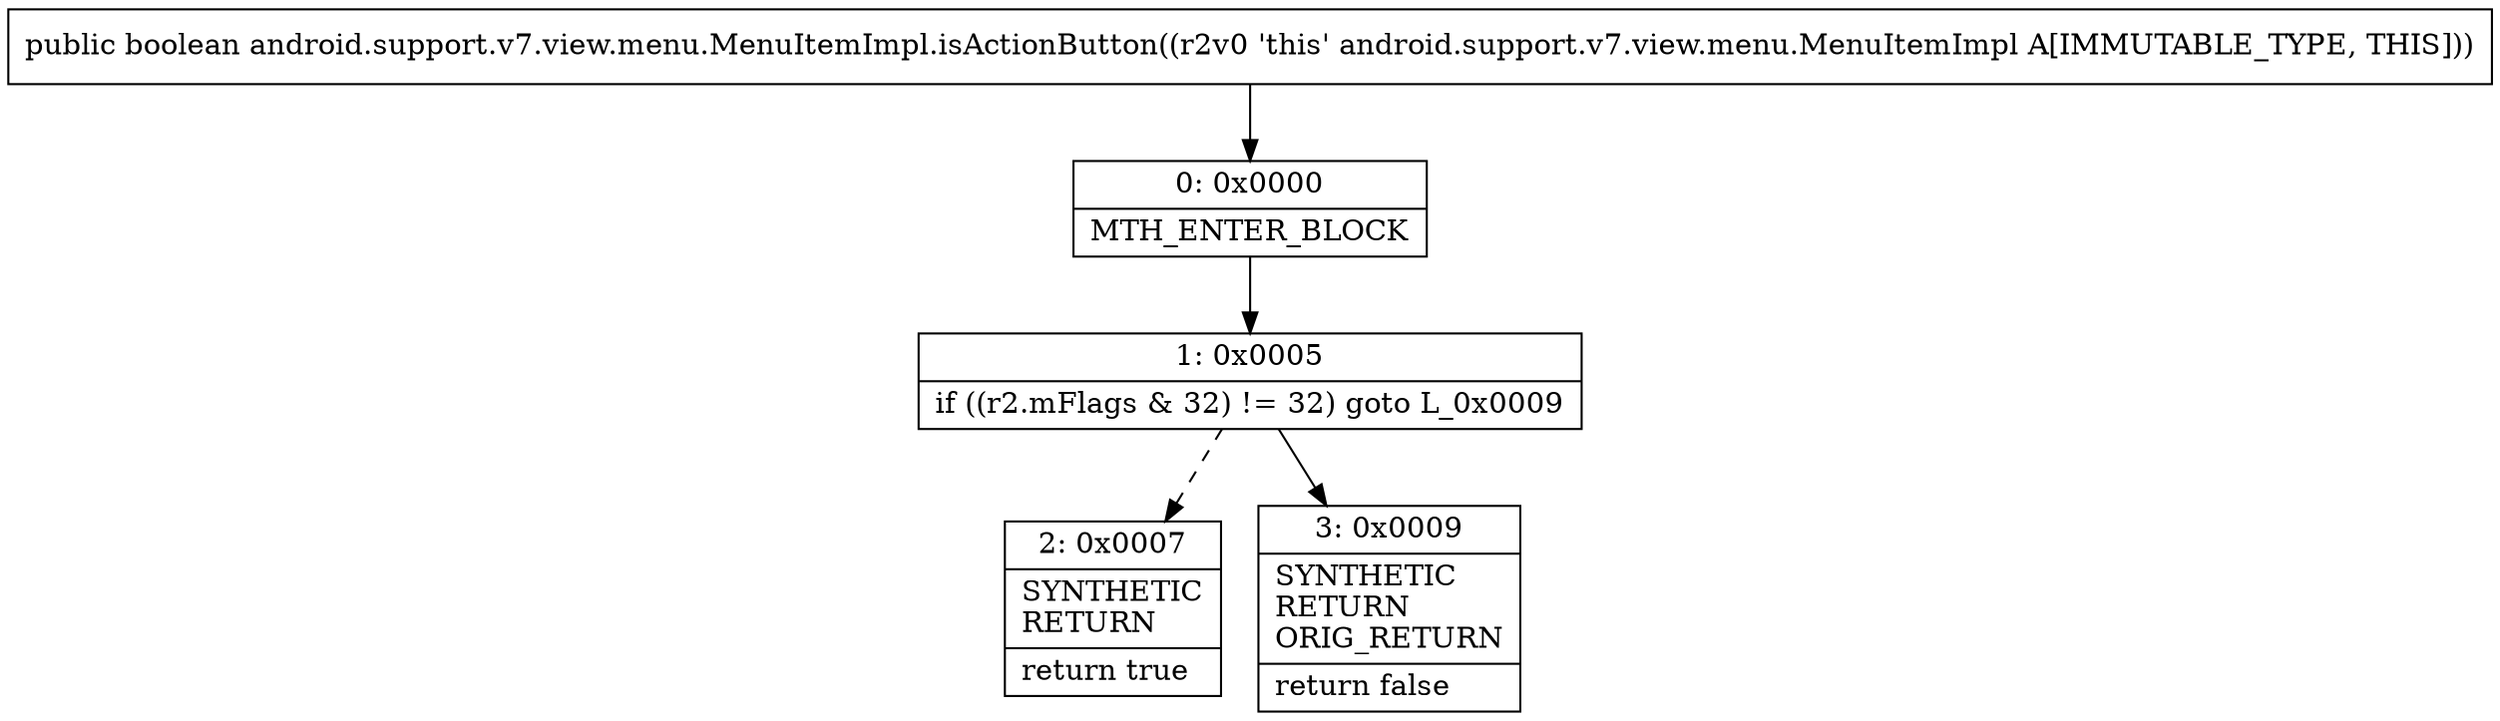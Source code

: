 digraph "CFG forandroid.support.v7.view.menu.MenuItemImpl.isActionButton()Z" {
Node_0 [shape=record,label="{0\:\ 0x0000|MTH_ENTER_BLOCK\l}"];
Node_1 [shape=record,label="{1\:\ 0x0005|if ((r2.mFlags & 32) != 32) goto L_0x0009\l}"];
Node_2 [shape=record,label="{2\:\ 0x0007|SYNTHETIC\lRETURN\l|return true\l}"];
Node_3 [shape=record,label="{3\:\ 0x0009|SYNTHETIC\lRETURN\lORIG_RETURN\l|return false\l}"];
MethodNode[shape=record,label="{public boolean android.support.v7.view.menu.MenuItemImpl.isActionButton((r2v0 'this' android.support.v7.view.menu.MenuItemImpl A[IMMUTABLE_TYPE, THIS])) }"];
MethodNode -> Node_0;
Node_0 -> Node_1;
Node_1 -> Node_2[style=dashed];
Node_1 -> Node_3;
}

